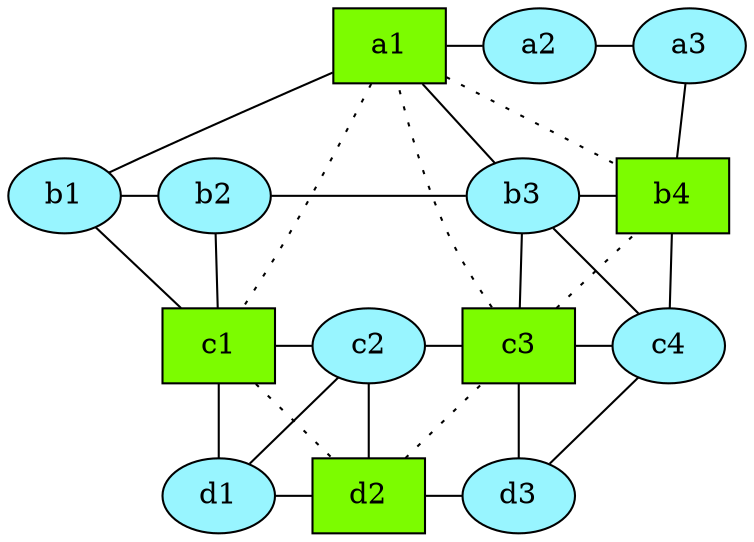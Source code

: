 graph G {
  node [
    style = filled
    fillcolor = cadetblue1
  ]

  subgraph {
    node [ fillcolor = lawngreen, shape = box ]
    a1 b4 c1 d2 c3
  }

  a1 -- a2 -- a3
  b1 -- b2 -- b3 -- b4
  c1 -- c2 -- c3 -- c4
  d1 -- d2 -- d3

  a1 -- b1 -- c1 -- d1
  a3 -- b4 -- c4 -- d3
  a1 -- b3
  b3 -- c3
  b3 -- c4
  c2 -- d1
  c2 -- d2
  c3 -- d3
  b2 -- c1

  a1 -- b4 [ style = dotted ]
  a1 -- c1 [ style = dotted ]
  c1 -- d2 [ style = dotted ]
  d2 -- c3 [ style = dotted ]
  c3 -- b4 [ style = dotted ]
  c3 -- a1 [ style = dotted ]

  subgraph { rank=same; a1 a2 a3  }
  subgraph { rank=same; b1 b2 b3 b4  }
  subgraph { rank=same; c1 c2 c3 c4  }
  subgraph { rank=same; d1 d2 d3  }
}
